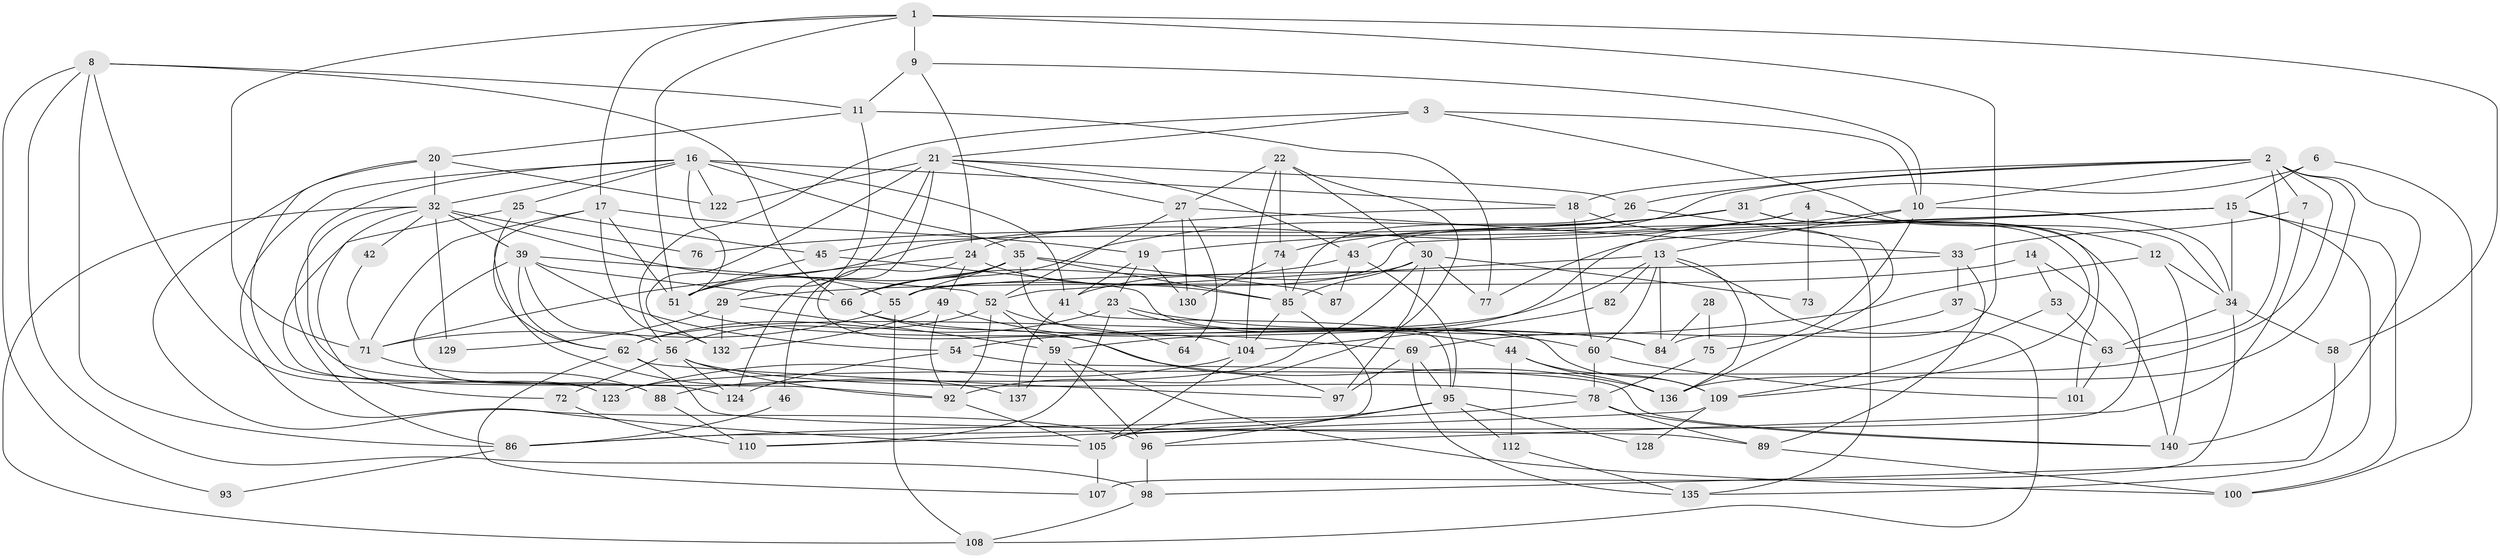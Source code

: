 // Generated by graph-tools (version 1.1) at 2025/52/02/27/25 19:52:03]
// undirected, 98 vertices, 233 edges
graph export_dot {
graph [start="1"]
  node [color=gray90,style=filled];
  1 [super="+134"];
  2 [super="+94"];
  3;
  4 [super="+5"];
  6;
  7;
  8 [super="+83"];
  9;
  10 [super="+80"];
  11;
  12;
  13 [super="+81"];
  14;
  15 [super="+50"];
  16 [super="+114"];
  17;
  18;
  19 [super="+48"];
  20 [super="+36"];
  21 [super="+113"];
  22;
  23 [super="+65"];
  24 [super="+67"];
  25 [super="+61"];
  26;
  27;
  28;
  29 [super="+40"];
  30 [super="+68"];
  31 [super="+131"];
  32 [super="+118"];
  33 [super="+47"];
  34 [super="+120"];
  35 [super="+38"];
  37;
  39 [super="+125"];
  41;
  42;
  43;
  44;
  45;
  46;
  49 [super="+103"];
  51 [super="+57"];
  52 [super="+90"];
  53;
  54;
  55 [super="+106"];
  56 [super="+70"];
  58;
  59 [super="+91"];
  60;
  62;
  63 [super="+99"];
  64;
  66 [super="+139"];
  69 [super="+111"];
  71 [super="+79"];
  72;
  73;
  74;
  75;
  76;
  77;
  78;
  82;
  84 [super="+133"];
  85 [super="+102"];
  86 [super="+119"];
  87;
  88;
  89;
  92;
  93;
  95 [super="+115"];
  96 [super="+121"];
  97;
  98;
  100 [super="+116"];
  101;
  104 [super="+127"];
  105 [super="+117"];
  107;
  108;
  109;
  110;
  112;
  122;
  123;
  124 [super="+126"];
  128;
  129;
  130;
  132;
  135;
  136 [super="+138"];
  137;
  140;
  1 -- 9 [weight=2];
  1 -- 17;
  1 -- 58;
  1 -- 71;
  1 -- 51;
  1 -- 84;
  2 -- 123;
  2 -- 26;
  2 -- 18;
  2 -- 43;
  2 -- 136;
  2 -- 7;
  2 -- 140;
  2 -- 63 [weight=2];
  2 -- 10;
  3 -- 56;
  3 -- 10;
  3 -- 34;
  3 -- 21;
  4 -- 45;
  4 -- 73;
  4 -- 101;
  4 -- 12;
  4 -- 51;
  6 -- 100;
  6 -- 31;
  6 -- 15;
  7 -- 96;
  7 -- 33;
  8 -- 123;
  8 -- 93;
  8 -- 66;
  8 -- 98;
  8 -- 86;
  8 -- 11;
  9 -- 24;
  9 -- 11;
  9 -- 10;
  10 -- 75;
  10 -- 34;
  10 -- 13;
  10 -- 59;
  11 -- 29;
  11 -- 77;
  11 -- 20;
  12 -- 140;
  12 -- 54;
  12 -- 34;
  13 -- 108;
  13 -- 60;
  13 -- 82;
  13 -- 84;
  13 -- 62;
  13 -- 136;
  13 -- 52;
  14 -- 140;
  14 -- 29;
  14 -- 53;
  15 -- 55;
  15 -- 77;
  15 -- 34;
  15 -- 19;
  15 -- 100;
  15 -- 135;
  16 -- 92;
  16 -- 41;
  16 -- 32;
  16 -- 18;
  16 -- 122;
  16 -- 51;
  16 -- 35;
  16 -- 25;
  16 -- 105;
  17 -- 137;
  17 -- 51;
  17 -- 71;
  17 -- 132;
  17 -- 19;
  18 -- 60;
  18 -- 24;
  18 -- 135;
  19 -- 130;
  19 -- 41;
  19 -- 23;
  20 -- 32;
  20 -- 123;
  20 -- 96;
  20 -- 122;
  21 -- 26;
  21 -- 43;
  21 -- 124;
  21 -- 132;
  21 -- 122;
  21 -- 27;
  21 -- 46;
  22 -- 27;
  22 -- 74;
  22 -- 92;
  22 -- 104;
  22 -- 30;
  23 -- 44;
  23 -- 60;
  23 -- 110;
  23 -- 62;
  24 -- 85 [weight=2];
  24 -- 136;
  24 -- 49;
  24 -- 71;
  25 -- 45;
  25 -- 62;
  25 -- 72;
  26 -- 136;
  26 -- 85;
  27 -- 33;
  27 -- 64;
  27 -- 130;
  27 -- 52;
  28 -- 84;
  28 -- 75;
  29 -- 129;
  29 -- 132;
  29 -- 59;
  30 -- 41;
  30 -- 77;
  30 -- 85;
  30 -- 97;
  30 -- 88;
  30 -- 73;
  31 -- 105;
  31 -- 66;
  31 -- 74;
  31 -- 76;
  31 -- 109;
  32 -- 55;
  32 -- 129;
  32 -- 42;
  32 -- 108;
  32 -- 76;
  32 -- 86;
  32 -- 39;
  32 -- 124;
  33 -- 37;
  33 -- 55;
  33 -- 89;
  34 -- 58;
  34 -- 107;
  34 -- 63;
  35 -- 66;
  35 -- 87;
  35 -- 55;
  35 -- 51;
  35 -- 85;
  35 -- 104;
  37 -- 69;
  37 -- 63;
  39 -- 52;
  39 -- 62;
  39 -- 66;
  39 -- 54;
  39 -- 88;
  39 -- 56;
  41 -- 137;
  41 -- 95;
  42 -- 71;
  43 -- 87;
  43 -- 95;
  43 -- 66;
  44 -- 112;
  44 -- 109;
  44 -- 136;
  45 -- 109;
  45 -- 51;
  46 -- 86;
  49 -- 92;
  49 -- 132;
  49 -- 69;
  51 -- 84;
  52 -- 64;
  52 -- 56;
  52 -- 59;
  52 -- 92;
  53 -- 109;
  53 -- 63;
  54 -- 140;
  54 -- 124;
  55 -- 108;
  55 -- 71;
  56 -- 78;
  56 -- 72;
  56 -- 92;
  56 -- 124;
  58 -- 98;
  59 -- 96;
  59 -- 100;
  59 -- 137;
  60 -- 78;
  60 -- 101;
  62 -- 89;
  62 -- 97;
  62 -- 107;
  63 -- 101;
  66 -- 97;
  66 -- 84;
  69 -- 135;
  69 -- 95;
  69 -- 97;
  71 -- 88;
  72 -- 110;
  74 -- 85;
  74 -- 130;
  75 -- 78;
  78 -- 140;
  78 -- 86;
  78 -- 89;
  82 -- 104;
  85 -- 86;
  85 -- 104;
  86 -- 93;
  88 -- 110;
  89 -- 100;
  92 -- 105;
  95 -- 105;
  95 -- 96;
  95 -- 112;
  95 -- 128;
  96 -- 98;
  98 -- 108;
  104 -- 123;
  104 -- 105;
  105 -- 107;
  109 -- 110;
  109 -- 128;
  112 -- 135;
}
